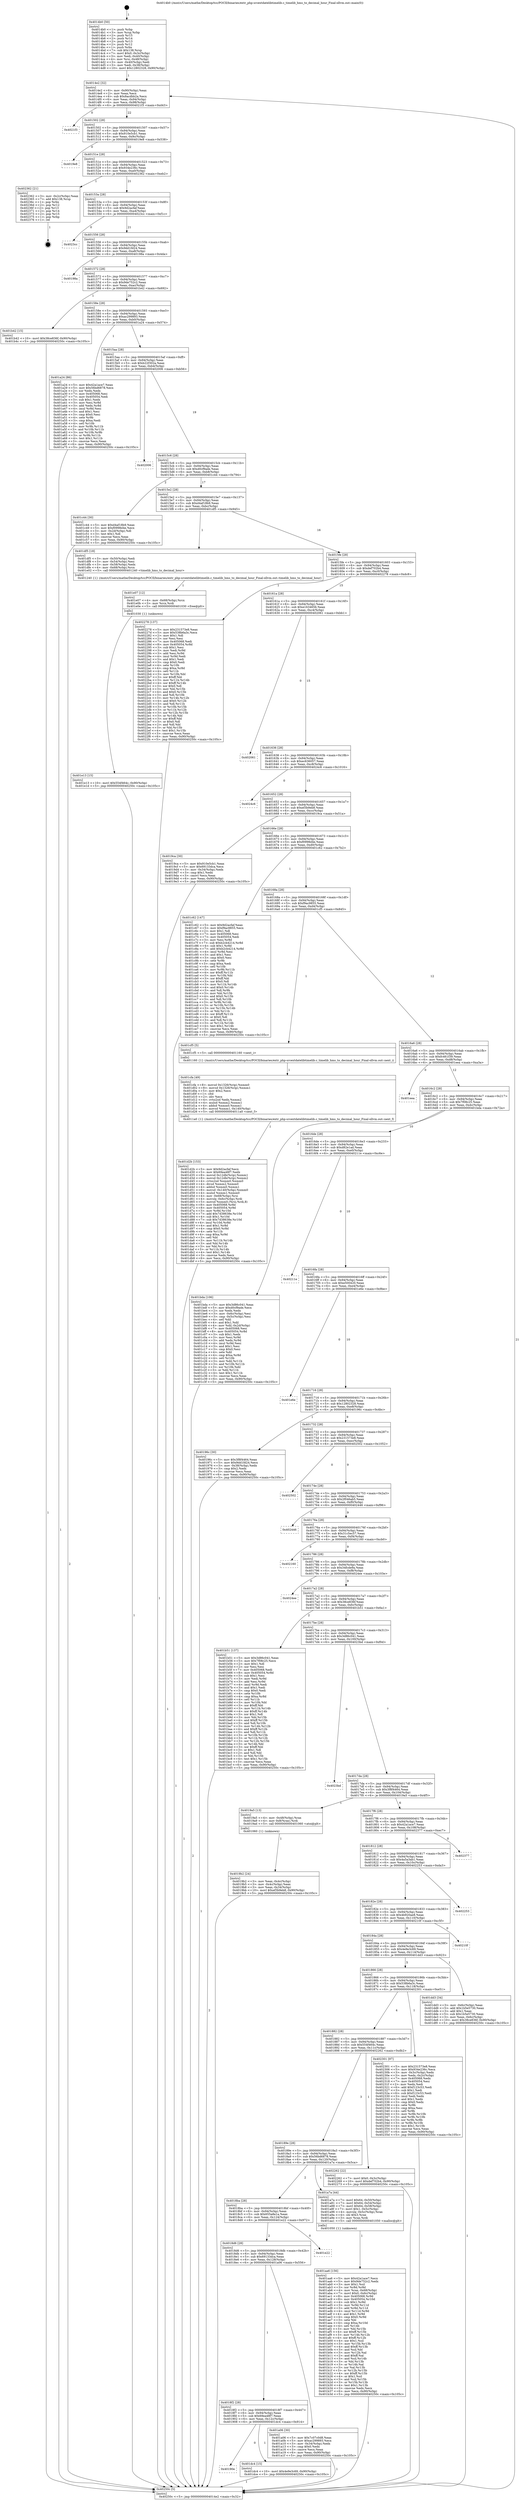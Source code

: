 digraph "0x4014b0" {
  label = "0x4014b0 (/mnt/c/Users/mathe/Desktop/tcc/POCII/binaries/extr_php-srcextdatelibtimelib.c_timelib_hms_to_decimal_hour_Final-ollvm.out::main(0))"
  labelloc = "t"
  node[shape=record]

  Entry [label="",width=0.3,height=0.3,shape=circle,fillcolor=black,style=filled]
  "0x4014e2" [label="{
     0x4014e2 [32]\l
     | [instrs]\l
     &nbsp;&nbsp;0x4014e2 \<+6\>: mov -0x90(%rbp),%eax\l
     &nbsp;&nbsp;0x4014e8 \<+2\>: mov %eax,%ecx\l
     &nbsp;&nbsp;0x4014ea \<+6\>: sub $0x8acdbb2a,%ecx\l
     &nbsp;&nbsp;0x4014f0 \<+6\>: mov %eax,-0x94(%rbp)\l
     &nbsp;&nbsp;0x4014f6 \<+6\>: mov %ecx,-0x98(%rbp)\l
     &nbsp;&nbsp;0x4014fc \<+6\>: je 00000000004021f3 \<main+0xd43\>\l
  }"]
  "0x4021f3" [label="{
     0x4021f3\l
  }", style=dashed]
  "0x401502" [label="{
     0x401502 [28]\l
     | [instrs]\l
     &nbsp;&nbsp;0x401502 \<+5\>: jmp 0000000000401507 \<main+0x57\>\l
     &nbsp;&nbsp;0x401507 \<+6\>: mov -0x94(%rbp),%eax\l
     &nbsp;&nbsp;0x40150d \<+5\>: sub $0x910e5cb1,%eax\l
     &nbsp;&nbsp;0x401512 \<+6\>: mov %eax,-0x9c(%rbp)\l
     &nbsp;&nbsp;0x401518 \<+6\>: je 00000000004019e8 \<main+0x538\>\l
  }"]
  Exit [label="",width=0.3,height=0.3,shape=circle,fillcolor=black,style=filled,peripheries=2]
  "0x4019e8" [label="{
     0x4019e8\l
  }", style=dashed]
  "0x40151e" [label="{
     0x40151e [28]\l
     | [instrs]\l
     &nbsp;&nbsp;0x40151e \<+5\>: jmp 0000000000401523 \<main+0x73\>\l
     &nbsp;&nbsp;0x401523 \<+6\>: mov -0x94(%rbp),%eax\l
     &nbsp;&nbsp;0x401529 \<+5\>: sub $0x934e236c,%eax\l
     &nbsp;&nbsp;0x40152e \<+6\>: mov %eax,-0xa0(%rbp)\l
     &nbsp;&nbsp;0x401534 \<+6\>: je 0000000000402362 \<main+0xeb2\>\l
  }"]
  "0x401e13" [label="{
     0x401e13 [15]\l
     | [instrs]\l
     &nbsp;&nbsp;0x401e13 \<+10\>: movl $0x554f464c,-0x90(%rbp)\l
     &nbsp;&nbsp;0x401e1d \<+5\>: jmp 000000000040250c \<main+0x105c\>\l
  }"]
  "0x402362" [label="{
     0x402362 [21]\l
     | [instrs]\l
     &nbsp;&nbsp;0x402362 \<+3\>: mov -0x2c(%rbp),%eax\l
     &nbsp;&nbsp;0x402365 \<+7\>: add $0x138,%rsp\l
     &nbsp;&nbsp;0x40236c \<+1\>: pop %rbx\l
     &nbsp;&nbsp;0x40236d \<+2\>: pop %r12\l
     &nbsp;&nbsp;0x40236f \<+2\>: pop %r13\l
     &nbsp;&nbsp;0x402371 \<+2\>: pop %r14\l
     &nbsp;&nbsp;0x402373 \<+2\>: pop %r15\l
     &nbsp;&nbsp;0x402375 \<+1\>: pop %rbp\l
     &nbsp;&nbsp;0x402376 \<+1\>: ret\l
  }"]
  "0x40153a" [label="{
     0x40153a [28]\l
     | [instrs]\l
     &nbsp;&nbsp;0x40153a \<+5\>: jmp 000000000040153f \<main+0x8f\>\l
     &nbsp;&nbsp;0x40153f \<+6\>: mov -0x94(%rbp),%eax\l
     &nbsp;&nbsp;0x401545 \<+5\>: sub $0x9d2acfaf,%eax\l
     &nbsp;&nbsp;0x40154a \<+6\>: mov %eax,-0xa4(%rbp)\l
     &nbsp;&nbsp;0x401550 \<+6\>: je 00000000004023cc \<main+0xf1c\>\l
  }"]
  "0x401e07" [label="{
     0x401e07 [12]\l
     | [instrs]\l
     &nbsp;&nbsp;0x401e07 \<+4\>: mov -0x68(%rbp),%rcx\l
     &nbsp;&nbsp;0x401e0b \<+3\>: mov %rcx,%rdi\l
     &nbsp;&nbsp;0x401e0e \<+5\>: call 0000000000401030 \<free@plt\>\l
     | [calls]\l
     &nbsp;&nbsp;0x401030 \{1\} (unknown)\l
  }"]
  "0x4023cc" [label="{
     0x4023cc\l
  }", style=dashed]
  "0x401556" [label="{
     0x401556 [28]\l
     | [instrs]\l
     &nbsp;&nbsp;0x401556 \<+5\>: jmp 000000000040155b \<main+0xab\>\l
     &nbsp;&nbsp;0x40155b \<+6\>: mov -0x94(%rbp),%eax\l
     &nbsp;&nbsp;0x401561 \<+5\>: sub $0x9dd1fd24,%eax\l
     &nbsp;&nbsp;0x401566 \<+6\>: mov %eax,-0xa8(%rbp)\l
     &nbsp;&nbsp;0x40156c \<+6\>: je 000000000040198a \<main+0x4da\>\l
  }"]
  "0x40190e" [label="{
     0x40190e\l
  }", style=dashed]
  "0x40198a" [label="{
     0x40198a\l
  }", style=dashed]
  "0x401572" [label="{
     0x401572 [28]\l
     | [instrs]\l
     &nbsp;&nbsp;0x401572 \<+5\>: jmp 0000000000401577 \<main+0xc7\>\l
     &nbsp;&nbsp;0x401577 \<+6\>: mov -0x94(%rbp),%eax\l
     &nbsp;&nbsp;0x40157d \<+5\>: sub $0x9de752c2,%eax\l
     &nbsp;&nbsp;0x401582 \<+6\>: mov %eax,-0xac(%rbp)\l
     &nbsp;&nbsp;0x401588 \<+6\>: je 0000000000401b42 \<main+0x692\>\l
  }"]
  "0x401dc4" [label="{
     0x401dc4 [15]\l
     | [instrs]\l
     &nbsp;&nbsp;0x401dc4 \<+10\>: movl $0x4e9e3c69,-0x90(%rbp)\l
     &nbsp;&nbsp;0x401dce \<+5\>: jmp 000000000040250c \<main+0x105c\>\l
  }"]
  "0x401b42" [label="{
     0x401b42 [15]\l
     | [instrs]\l
     &nbsp;&nbsp;0x401b42 \<+10\>: movl $0x38ce836f,-0x90(%rbp)\l
     &nbsp;&nbsp;0x401b4c \<+5\>: jmp 000000000040250c \<main+0x105c\>\l
  }"]
  "0x40158e" [label="{
     0x40158e [28]\l
     | [instrs]\l
     &nbsp;&nbsp;0x40158e \<+5\>: jmp 0000000000401593 \<main+0xe3\>\l
     &nbsp;&nbsp;0x401593 \<+6\>: mov -0x94(%rbp),%eax\l
     &nbsp;&nbsp;0x401599 \<+5\>: sub $0xac299893,%eax\l
     &nbsp;&nbsp;0x40159e \<+6\>: mov %eax,-0xb0(%rbp)\l
     &nbsp;&nbsp;0x4015a4 \<+6\>: je 0000000000401a24 \<main+0x574\>\l
  }"]
  "0x401d2b" [label="{
     0x401d2b [153]\l
     | [instrs]\l
     &nbsp;&nbsp;0x401d2b \<+5\>: mov $0x9d2acfaf,%ecx\l
     &nbsp;&nbsp;0x401d30 \<+5\>: mov $0x69ea48f7,%edx\l
     &nbsp;&nbsp;0x401d35 \<+8\>: movsd 0x12db(%rip),%xmm1\l
     &nbsp;&nbsp;0x401d3d \<+8\>: movsd 0x12db(%rip),%xmm2\l
     &nbsp;&nbsp;0x401d45 \<+4\>: cvtss2sd %xmm0,%xmm0\l
     &nbsp;&nbsp;0x401d49 \<+4\>: divsd %xmm2,%xmm0\l
     &nbsp;&nbsp;0x401d4d \<+4\>: addsd %xmm0,%xmm1\l
     &nbsp;&nbsp;0x401d51 \<+8\>: movsd -0x140(%rbp),%xmm0\l
     &nbsp;&nbsp;0x401d59 \<+4\>: mulsd %xmm1,%xmm0\l
     &nbsp;&nbsp;0x401d5d \<+4\>: mov -0x68(%rbp),%rsi\l
     &nbsp;&nbsp;0x401d61 \<+4\>: movslq -0x6c(%rbp),%rdi\l
     &nbsp;&nbsp;0x401d65 \<+5\>: movsd %xmm0,(%rsi,%rdi,8)\l
     &nbsp;&nbsp;0x401d6a \<+8\>: mov 0x405068,%r8d\l
     &nbsp;&nbsp;0x401d72 \<+8\>: mov 0x405054,%r9d\l
     &nbsp;&nbsp;0x401d7a \<+3\>: mov %r8d,%r10d\l
     &nbsp;&nbsp;0x401d7d \<+7\>: add $0x7d38638e,%r10d\l
     &nbsp;&nbsp;0x401d84 \<+4\>: sub $0x1,%r10d\l
     &nbsp;&nbsp;0x401d88 \<+7\>: sub $0x7d38638e,%r10d\l
     &nbsp;&nbsp;0x401d8f \<+4\>: imul %r10d,%r8d\l
     &nbsp;&nbsp;0x401d93 \<+4\>: and $0x1,%r8d\l
     &nbsp;&nbsp;0x401d97 \<+4\>: cmp $0x0,%r8d\l
     &nbsp;&nbsp;0x401d9b \<+4\>: sete %r11b\l
     &nbsp;&nbsp;0x401d9f \<+4\>: cmp $0xa,%r9d\l
     &nbsp;&nbsp;0x401da3 \<+3\>: setl %bl\l
     &nbsp;&nbsp;0x401da6 \<+3\>: mov %r11b,%r14b\l
     &nbsp;&nbsp;0x401da9 \<+3\>: and %bl,%r14b\l
     &nbsp;&nbsp;0x401dac \<+3\>: xor %bl,%r11b\l
     &nbsp;&nbsp;0x401daf \<+3\>: or %r11b,%r14b\l
     &nbsp;&nbsp;0x401db2 \<+4\>: test $0x1,%r14b\l
     &nbsp;&nbsp;0x401db6 \<+3\>: cmovne %edx,%ecx\l
     &nbsp;&nbsp;0x401db9 \<+6\>: mov %ecx,-0x90(%rbp)\l
     &nbsp;&nbsp;0x401dbf \<+5\>: jmp 000000000040250c \<main+0x105c\>\l
  }"]
  "0x401a24" [label="{
     0x401a24 [86]\l
     | [instrs]\l
     &nbsp;&nbsp;0x401a24 \<+5\>: mov $0x42a1ace7,%eax\l
     &nbsp;&nbsp;0x401a29 \<+5\>: mov $0x56bd6878,%ecx\l
     &nbsp;&nbsp;0x401a2e \<+2\>: xor %edx,%edx\l
     &nbsp;&nbsp;0x401a30 \<+7\>: mov 0x405068,%esi\l
     &nbsp;&nbsp;0x401a37 \<+7\>: mov 0x405054,%edi\l
     &nbsp;&nbsp;0x401a3e \<+3\>: sub $0x1,%edx\l
     &nbsp;&nbsp;0x401a41 \<+3\>: mov %esi,%r8d\l
     &nbsp;&nbsp;0x401a44 \<+3\>: add %edx,%r8d\l
     &nbsp;&nbsp;0x401a47 \<+4\>: imul %r8d,%esi\l
     &nbsp;&nbsp;0x401a4b \<+3\>: and $0x1,%esi\l
     &nbsp;&nbsp;0x401a4e \<+3\>: cmp $0x0,%esi\l
     &nbsp;&nbsp;0x401a51 \<+4\>: sete %r9b\l
     &nbsp;&nbsp;0x401a55 \<+3\>: cmp $0xa,%edi\l
     &nbsp;&nbsp;0x401a58 \<+4\>: setl %r10b\l
     &nbsp;&nbsp;0x401a5c \<+3\>: mov %r9b,%r11b\l
     &nbsp;&nbsp;0x401a5f \<+3\>: and %r10b,%r11b\l
     &nbsp;&nbsp;0x401a62 \<+3\>: xor %r10b,%r9b\l
     &nbsp;&nbsp;0x401a65 \<+3\>: or %r9b,%r11b\l
     &nbsp;&nbsp;0x401a68 \<+4\>: test $0x1,%r11b\l
     &nbsp;&nbsp;0x401a6c \<+3\>: cmovne %ecx,%eax\l
     &nbsp;&nbsp;0x401a6f \<+6\>: mov %eax,-0x90(%rbp)\l
     &nbsp;&nbsp;0x401a75 \<+5\>: jmp 000000000040250c \<main+0x105c\>\l
  }"]
  "0x4015aa" [label="{
     0x4015aa [28]\l
     | [instrs]\l
     &nbsp;&nbsp;0x4015aa \<+5\>: jmp 00000000004015af \<main+0xff\>\l
     &nbsp;&nbsp;0x4015af \<+6\>: mov -0x94(%rbp),%eax\l
     &nbsp;&nbsp;0x4015b5 \<+5\>: sub $0xb22f302a,%eax\l
     &nbsp;&nbsp;0x4015ba \<+6\>: mov %eax,-0xb4(%rbp)\l
     &nbsp;&nbsp;0x4015c0 \<+6\>: je 0000000000402006 \<main+0xb56\>\l
  }"]
  "0x401cfa" [label="{
     0x401cfa [49]\l
     | [instrs]\l
     &nbsp;&nbsp;0x401cfa \<+8\>: movsd 0x1326(%rip),%xmm0\l
     &nbsp;&nbsp;0x401d02 \<+8\>: movsd 0x1326(%rip),%xmm1\l
     &nbsp;&nbsp;0x401d0a \<+5\>: mov $0x2,%ecx\l
     &nbsp;&nbsp;0x401d0f \<+1\>: cltd\l
     &nbsp;&nbsp;0x401d10 \<+2\>: idiv %ecx\l
     &nbsp;&nbsp;0x401d12 \<+4\>: cvtsi2sd %edx,%xmm2\l
     &nbsp;&nbsp;0x401d16 \<+4\>: mulsd %xmm2,%xmm1\l
     &nbsp;&nbsp;0x401d1a \<+4\>: addsd %xmm0,%xmm1\l
     &nbsp;&nbsp;0x401d1e \<+8\>: movsd %xmm1,-0x140(%rbp)\l
     &nbsp;&nbsp;0x401d26 \<+5\>: call 00000000004011a0 \<next_f\>\l
     | [calls]\l
     &nbsp;&nbsp;0x4011a0 \{1\} (/mnt/c/Users/mathe/Desktop/tcc/POCII/binaries/extr_php-srcextdatelibtimelib.c_timelib_hms_to_decimal_hour_Final-ollvm.out::next_f)\l
  }"]
  "0x402006" [label="{
     0x402006\l
  }", style=dashed]
  "0x4015c6" [label="{
     0x4015c6 [28]\l
     | [instrs]\l
     &nbsp;&nbsp;0x4015c6 \<+5\>: jmp 00000000004015cb \<main+0x11b\>\l
     &nbsp;&nbsp;0x4015cb \<+6\>: mov -0x94(%rbp),%eax\l
     &nbsp;&nbsp;0x4015d1 \<+5\>: sub $0xd0cf9ade,%eax\l
     &nbsp;&nbsp;0x4015d6 \<+6\>: mov %eax,-0xb8(%rbp)\l
     &nbsp;&nbsp;0x4015dc \<+6\>: je 0000000000401c44 \<main+0x794\>\l
  }"]
  "0x401aa6" [label="{
     0x401aa6 [156]\l
     | [instrs]\l
     &nbsp;&nbsp;0x401aa6 \<+5\>: mov $0x42a1ace7,%ecx\l
     &nbsp;&nbsp;0x401aab \<+5\>: mov $0x9de752c2,%edx\l
     &nbsp;&nbsp;0x401ab0 \<+3\>: mov $0x1,%sil\l
     &nbsp;&nbsp;0x401ab3 \<+3\>: xor %r8d,%r8d\l
     &nbsp;&nbsp;0x401ab6 \<+4\>: mov %rax,-0x68(%rbp)\l
     &nbsp;&nbsp;0x401aba \<+7\>: movl $0x0,-0x6c(%rbp)\l
     &nbsp;&nbsp;0x401ac1 \<+8\>: mov 0x405068,%r9d\l
     &nbsp;&nbsp;0x401ac9 \<+8\>: mov 0x405054,%r10d\l
     &nbsp;&nbsp;0x401ad1 \<+4\>: sub $0x1,%r8d\l
     &nbsp;&nbsp;0x401ad5 \<+3\>: mov %r9d,%r11d\l
     &nbsp;&nbsp;0x401ad8 \<+3\>: add %r8d,%r11d\l
     &nbsp;&nbsp;0x401adb \<+4\>: imul %r11d,%r9d\l
     &nbsp;&nbsp;0x401adf \<+4\>: and $0x1,%r9d\l
     &nbsp;&nbsp;0x401ae3 \<+4\>: cmp $0x0,%r9d\l
     &nbsp;&nbsp;0x401ae7 \<+3\>: sete %bl\l
     &nbsp;&nbsp;0x401aea \<+4\>: cmp $0xa,%r10d\l
     &nbsp;&nbsp;0x401aee \<+4\>: setl %r14b\l
     &nbsp;&nbsp;0x401af2 \<+3\>: mov %bl,%r15b\l
     &nbsp;&nbsp;0x401af5 \<+4\>: xor $0xff,%r15b\l
     &nbsp;&nbsp;0x401af9 \<+3\>: mov %r14b,%r12b\l
     &nbsp;&nbsp;0x401afc \<+4\>: xor $0xff,%r12b\l
     &nbsp;&nbsp;0x401b00 \<+4\>: xor $0x1,%sil\l
     &nbsp;&nbsp;0x401b04 \<+3\>: mov %r15b,%r13b\l
     &nbsp;&nbsp;0x401b07 \<+4\>: and $0xff,%r13b\l
     &nbsp;&nbsp;0x401b0b \<+3\>: and %sil,%bl\l
     &nbsp;&nbsp;0x401b0e \<+3\>: mov %r12b,%al\l
     &nbsp;&nbsp;0x401b11 \<+2\>: and $0xff,%al\l
     &nbsp;&nbsp;0x401b13 \<+3\>: and %sil,%r14b\l
     &nbsp;&nbsp;0x401b16 \<+3\>: or %bl,%r13b\l
     &nbsp;&nbsp;0x401b19 \<+3\>: or %r14b,%al\l
     &nbsp;&nbsp;0x401b1c \<+3\>: xor %al,%r13b\l
     &nbsp;&nbsp;0x401b1f \<+3\>: or %r12b,%r15b\l
     &nbsp;&nbsp;0x401b22 \<+4\>: xor $0xff,%r15b\l
     &nbsp;&nbsp;0x401b26 \<+4\>: or $0x1,%sil\l
     &nbsp;&nbsp;0x401b2a \<+3\>: and %sil,%r15b\l
     &nbsp;&nbsp;0x401b2d \<+3\>: or %r15b,%r13b\l
     &nbsp;&nbsp;0x401b30 \<+4\>: test $0x1,%r13b\l
     &nbsp;&nbsp;0x401b34 \<+3\>: cmovne %edx,%ecx\l
     &nbsp;&nbsp;0x401b37 \<+6\>: mov %ecx,-0x90(%rbp)\l
     &nbsp;&nbsp;0x401b3d \<+5\>: jmp 000000000040250c \<main+0x105c\>\l
  }"]
  "0x401c44" [label="{
     0x401c44 [30]\l
     | [instrs]\l
     &nbsp;&nbsp;0x401c44 \<+5\>: mov $0xd4af18b9,%eax\l
     &nbsp;&nbsp;0x401c49 \<+5\>: mov $0xf0998d4e,%ecx\l
     &nbsp;&nbsp;0x401c4e \<+3\>: mov -0x2d(%rbp),%dl\l
     &nbsp;&nbsp;0x401c51 \<+3\>: test $0x1,%dl\l
     &nbsp;&nbsp;0x401c54 \<+3\>: cmovne %ecx,%eax\l
     &nbsp;&nbsp;0x401c57 \<+6\>: mov %eax,-0x90(%rbp)\l
     &nbsp;&nbsp;0x401c5d \<+5\>: jmp 000000000040250c \<main+0x105c\>\l
  }"]
  "0x4015e2" [label="{
     0x4015e2 [28]\l
     | [instrs]\l
     &nbsp;&nbsp;0x4015e2 \<+5\>: jmp 00000000004015e7 \<main+0x137\>\l
     &nbsp;&nbsp;0x4015e7 \<+6\>: mov -0x94(%rbp),%eax\l
     &nbsp;&nbsp;0x4015ed \<+5\>: sub $0xd4af18b9,%eax\l
     &nbsp;&nbsp;0x4015f2 \<+6\>: mov %eax,-0xbc(%rbp)\l
     &nbsp;&nbsp;0x4015f8 \<+6\>: je 0000000000401df5 \<main+0x945\>\l
  }"]
  "0x4018f2" [label="{
     0x4018f2 [28]\l
     | [instrs]\l
     &nbsp;&nbsp;0x4018f2 \<+5\>: jmp 00000000004018f7 \<main+0x447\>\l
     &nbsp;&nbsp;0x4018f7 \<+6\>: mov -0x94(%rbp),%eax\l
     &nbsp;&nbsp;0x4018fd \<+5\>: sub $0x69ea48f7,%eax\l
     &nbsp;&nbsp;0x401902 \<+6\>: mov %eax,-0x12c(%rbp)\l
     &nbsp;&nbsp;0x401908 \<+6\>: je 0000000000401dc4 \<main+0x914\>\l
  }"]
  "0x401df5" [label="{
     0x401df5 [18]\l
     | [instrs]\l
     &nbsp;&nbsp;0x401df5 \<+3\>: mov -0x50(%rbp),%edi\l
     &nbsp;&nbsp;0x401df8 \<+3\>: mov -0x54(%rbp),%esi\l
     &nbsp;&nbsp;0x401dfb \<+3\>: mov -0x58(%rbp),%edx\l
     &nbsp;&nbsp;0x401dfe \<+4\>: mov -0x68(%rbp),%rcx\l
     &nbsp;&nbsp;0x401e02 \<+5\>: call 0000000000401240 \<timelib_hms_to_decimal_hour\>\l
     | [calls]\l
     &nbsp;&nbsp;0x401240 \{1\} (/mnt/c/Users/mathe/Desktop/tcc/POCII/binaries/extr_php-srcextdatelibtimelib.c_timelib_hms_to_decimal_hour_Final-ollvm.out::timelib_hms_to_decimal_hour)\l
  }"]
  "0x4015fe" [label="{
     0x4015fe [28]\l
     | [instrs]\l
     &nbsp;&nbsp;0x4015fe \<+5\>: jmp 0000000000401603 \<main+0x153\>\l
     &nbsp;&nbsp;0x401603 \<+6\>: mov -0x94(%rbp),%eax\l
     &nbsp;&nbsp;0x401609 \<+5\>: sub $0xdef702b4,%eax\l
     &nbsp;&nbsp;0x40160e \<+6\>: mov %eax,-0xc0(%rbp)\l
     &nbsp;&nbsp;0x401614 \<+6\>: je 0000000000402278 \<main+0xdc8\>\l
  }"]
  "0x401a06" [label="{
     0x401a06 [30]\l
     | [instrs]\l
     &nbsp;&nbsp;0x401a06 \<+5\>: mov $0x7c07c0d8,%eax\l
     &nbsp;&nbsp;0x401a0b \<+5\>: mov $0xac299893,%ecx\l
     &nbsp;&nbsp;0x401a10 \<+3\>: mov -0x34(%rbp),%edx\l
     &nbsp;&nbsp;0x401a13 \<+3\>: cmp $0x0,%edx\l
     &nbsp;&nbsp;0x401a16 \<+3\>: cmove %ecx,%eax\l
     &nbsp;&nbsp;0x401a19 \<+6\>: mov %eax,-0x90(%rbp)\l
     &nbsp;&nbsp;0x401a1f \<+5\>: jmp 000000000040250c \<main+0x105c\>\l
  }"]
  "0x402278" [label="{
     0x402278 [137]\l
     | [instrs]\l
     &nbsp;&nbsp;0x402278 \<+5\>: mov $0x231573e8,%eax\l
     &nbsp;&nbsp;0x40227d \<+5\>: mov $0x538b6a3c,%ecx\l
     &nbsp;&nbsp;0x402282 \<+2\>: mov $0x1,%dl\l
     &nbsp;&nbsp;0x402284 \<+2\>: xor %esi,%esi\l
     &nbsp;&nbsp;0x402286 \<+7\>: mov 0x405068,%edi\l
     &nbsp;&nbsp;0x40228d \<+8\>: mov 0x405054,%r8d\l
     &nbsp;&nbsp;0x402295 \<+3\>: sub $0x1,%esi\l
     &nbsp;&nbsp;0x402298 \<+3\>: mov %edi,%r9d\l
     &nbsp;&nbsp;0x40229b \<+3\>: add %esi,%r9d\l
     &nbsp;&nbsp;0x40229e \<+4\>: imul %r9d,%edi\l
     &nbsp;&nbsp;0x4022a2 \<+3\>: and $0x1,%edi\l
     &nbsp;&nbsp;0x4022a5 \<+3\>: cmp $0x0,%edi\l
     &nbsp;&nbsp;0x4022a8 \<+4\>: sete %r10b\l
     &nbsp;&nbsp;0x4022ac \<+4\>: cmp $0xa,%r8d\l
     &nbsp;&nbsp;0x4022b0 \<+4\>: setl %r11b\l
     &nbsp;&nbsp;0x4022b4 \<+3\>: mov %r10b,%bl\l
     &nbsp;&nbsp;0x4022b7 \<+3\>: xor $0xff,%bl\l
     &nbsp;&nbsp;0x4022ba \<+3\>: mov %r11b,%r14b\l
     &nbsp;&nbsp;0x4022bd \<+4\>: xor $0xff,%r14b\l
     &nbsp;&nbsp;0x4022c1 \<+3\>: xor $0x0,%dl\l
     &nbsp;&nbsp;0x4022c4 \<+3\>: mov %bl,%r15b\l
     &nbsp;&nbsp;0x4022c7 \<+4\>: and $0x0,%r15b\l
     &nbsp;&nbsp;0x4022cb \<+3\>: and %dl,%r10b\l
     &nbsp;&nbsp;0x4022ce \<+3\>: mov %r14b,%r12b\l
     &nbsp;&nbsp;0x4022d1 \<+4\>: and $0x0,%r12b\l
     &nbsp;&nbsp;0x4022d5 \<+3\>: and %dl,%r11b\l
     &nbsp;&nbsp;0x4022d8 \<+3\>: or %r10b,%r15b\l
     &nbsp;&nbsp;0x4022db \<+3\>: or %r11b,%r12b\l
     &nbsp;&nbsp;0x4022de \<+3\>: xor %r12b,%r15b\l
     &nbsp;&nbsp;0x4022e1 \<+3\>: or %r14b,%bl\l
     &nbsp;&nbsp;0x4022e4 \<+3\>: xor $0xff,%bl\l
     &nbsp;&nbsp;0x4022e7 \<+3\>: or $0x0,%dl\l
     &nbsp;&nbsp;0x4022ea \<+2\>: and %dl,%bl\l
     &nbsp;&nbsp;0x4022ec \<+3\>: or %bl,%r15b\l
     &nbsp;&nbsp;0x4022ef \<+4\>: test $0x1,%r15b\l
     &nbsp;&nbsp;0x4022f3 \<+3\>: cmovne %ecx,%eax\l
     &nbsp;&nbsp;0x4022f6 \<+6\>: mov %eax,-0x90(%rbp)\l
     &nbsp;&nbsp;0x4022fc \<+5\>: jmp 000000000040250c \<main+0x105c\>\l
  }"]
  "0x40161a" [label="{
     0x40161a [28]\l
     | [instrs]\l
     &nbsp;&nbsp;0x40161a \<+5\>: jmp 000000000040161f \<main+0x16f\>\l
     &nbsp;&nbsp;0x40161f \<+6\>: mov -0x94(%rbp),%eax\l
     &nbsp;&nbsp;0x401625 \<+5\>: sub $0xe1634656,%eax\l
     &nbsp;&nbsp;0x40162a \<+6\>: mov %eax,-0xc4(%rbp)\l
     &nbsp;&nbsp;0x401630 \<+6\>: je 0000000000402061 \<main+0xbb1\>\l
  }"]
  "0x4018d6" [label="{
     0x4018d6 [28]\l
     | [instrs]\l
     &nbsp;&nbsp;0x4018d6 \<+5\>: jmp 00000000004018db \<main+0x42b\>\l
     &nbsp;&nbsp;0x4018db \<+6\>: mov -0x94(%rbp),%eax\l
     &nbsp;&nbsp;0x4018e1 \<+5\>: sub $0x69133dca,%eax\l
     &nbsp;&nbsp;0x4018e6 \<+6\>: mov %eax,-0x128(%rbp)\l
     &nbsp;&nbsp;0x4018ec \<+6\>: je 0000000000401a06 \<main+0x556\>\l
  }"]
  "0x402061" [label="{
     0x402061\l
  }", style=dashed]
  "0x401636" [label="{
     0x401636 [28]\l
     | [instrs]\l
     &nbsp;&nbsp;0x401636 \<+5\>: jmp 000000000040163b \<main+0x18b\>\l
     &nbsp;&nbsp;0x40163b \<+6\>: mov -0x94(%rbp),%eax\l
     &nbsp;&nbsp;0x401641 \<+5\>: sub $0xec636057,%eax\l
     &nbsp;&nbsp;0x401646 \<+6\>: mov %eax,-0xc8(%rbp)\l
     &nbsp;&nbsp;0x40164c \<+6\>: je 00000000004024c6 \<main+0x1016\>\l
  }"]
  "0x401e22" [label="{
     0x401e22\l
  }", style=dashed]
  "0x4024c6" [label="{
     0x4024c6\l
  }", style=dashed]
  "0x401652" [label="{
     0x401652 [28]\l
     | [instrs]\l
     &nbsp;&nbsp;0x401652 \<+5\>: jmp 0000000000401657 \<main+0x1a7\>\l
     &nbsp;&nbsp;0x401657 \<+6\>: mov -0x94(%rbp),%eax\l
     &nbsp;&nbsp;0x40165d \<+5\>: sub $0xef3b9eb8,%eax\l
     &nbsp;&nbsp;0x401662 \<+6\>: mov %eax,-0xcc(%rbp)\l
     &nbsp;&nbsp;0x401668 \<+6\>: je 00000000004019ca \<main+0x51a\>\l
  }"]
  "0x4018ba" [label="{
     0x4018ba [28]\l
     | [instrs]\l
     &nbsp;&nbsp;0x4018ba \<+5\>: jmp 00000000004018bf \<main+0x40f\>\l
     &nbsp;&nbsp;0x4018bf \<+6\>: mov -0x94(%rbp),%eax\l
     &nbsp;&nbsp;0x4018c5 \<+5\>: sub $0x655a8e1a,%eax\l
     &nbsp;&nbsp;0x4018ca \<+6\>: mov %eax,-0x124(%rbp)\l
     &nbsp;&nbsp;0x4018d0 \<+6\>: je 0000000000401e22 \<main+0x972\>\l
  }"]
  "0x4019ca" [label="{
     0x4019ca [30]\l
     | [instrs]\l
     &nbsp;&nbsp;0x4019ca \<+5\>: mov $0x910e5cb1,%eax\l
     &nbsp;&nbsp;0x4019cf \<+5\>: mov $0x69133dca,%ecx\l
     &nbsp;&nbsp;0x4019d4 \<+3\>: mov -0x34(%rbp),%edx\l
     &nbsp;&nbsp;0x4019d7 \<+3\>: cmp $0x1,%edx\l
     &nbsp;&nbsp;0x4019da \<+3\>: cmovl %ecx,%eax\l
     &nbsp;&nbsp;0x4019dd \<+6\>: mov %eax,-0x90(%rbp)\l
     &nbsp;&nbsp;0x4019e3 \<+5\>: jmp 000000000040250c \<main+0x105c\>\l
  }"]
  "0x40166e" [label="{
     0x40166e [28]\l
     | [instrs]\l
     &nbsp;&nbsp;0x40166e \<+5\>: jmp 0000000000401673 \<main+0x1c3\>\l
     &nbsp;&nbsp;0x401673 \<+6\>: mov -0x94(%rbp),%eax\l
     &nbsp;&nbsp;0x401679 \<+5\>: sub $0xf0998d4e,%eax\l
     &nbsp;&nbsp;0x40167e \<+6\>: mov %eax,-0xd0(%rbp)\l
     &nbsp;&nbsp;0x401684 \<+6\>: je 0000000000401c62 \<main+0x7b2\>\l
  }"]
  "0x401a7a" [label="{
     0x401a7a [44]\l
     | [instrs]\l
     &nbsp;&nbsp;0x401a7a \<+7\>: movl $0x64,-0x50(%rbp)\l
     &nbsp;&nbsp;0x401a81 \<+7\>: movl $0x64,-0x54(%rbp)\l
     &nbsp;&nbsp;0x401a88 \<+7\>: movl $0x64,-0x58(%rbp)\l
     &nbsp;&nbsp;0x401a8f \<+7\>: movl $0x1,-0x5c(%rbp)\l
     &nbsp;&nbsp;0x401a96 \<+4\>: movslq -0x5c(%rbp),%rax\l
     &nbsp;&nbsp;0x401a9a \<+4\>: shl $0x3,%rax\l
     &nbsp;&nbsp;0x401a9e \<+3\>: mov %rax,%rdi\l
     &nbsp;&nbsp;0x401aa1 \<+5\>: call 0000000000401050 \<malloc@plt\>\l
     | [calls]\l
     &nbsp;&nbsp;0x401050 \{1\} (unknown)\l
  }"]
  "0x401c62" [label="{
     0x401c62 [147]\l
     | [instrs]\l
     &nbsp;&nbsp;0x401c62 \<+5\>: mov $0x9d2acfaf,%eax\l
     &nbsp;&nbsp;0x401c67 \<+5\>: mov $0xf9ac9855,%ecx\l
     &nbsp;&nbsp;0x401c6c \<+2\>: mov $0x1,%dl\l
     &nbsp;&nbsp;0x401c6e \<+7\>: mov 0x405068,%esi\l
     &nbsp;&nbsp;0x401c75 \<+7\>: mov 0x405054,%edi\l
     &nbsp;&nbsp;0x401c7c \<+3\>: mov %esi,%r8d\l
     &nbsp;&nbsp;0x401c7f \<+7\>: sub $0xb2cb4214,%r8d\l
     &nbsp;&nbsp;0x401c86 \<+4\>: sub $0x1,%r8d\l
     &nbsp;&nbsp;0x401c8a \<+7\>: add $0xb2cb4214,%r8d\l
     &nbsp;&nbsp;0x401c91 \<+4\>: imul %r8d,%esi\l
     &nbsp;&nbsp;0x401c95 \<+3\>: and $0x1,%esi\l
     &nbsp;&nbsp;0x401c98 \<+3\>: cmp $0x0,%esi\l
     &nbsp;&nbsp;0x401c9b \<+4\>: sete %r9b\l
     &nbsp;&nbsp;0x401c9f \<+3\>: cmp $0xa,%edi\l
     &nbsp;&nbsp;0x401ca2 \<+4\>: setl %r10b\l
     &nbsp;&nbsp;0x401ca6 \<+3\>: mov %r9b,%r11b\l
     &nbsp;&nbsp;0x401ca9 \<+4\>: xor $0xff,%r11b\l
     &nbsp;&nbsp;0x401cad \<+3\>: mov %r10b,%bl\l
     &nbsp;&nbsp;0x401cb0 \<+3\>: xor $0xff,%bl\l
     &nbsp;&nbsp;0x401cb3 \<+3\>: xor $0x0,%dl\l
     &nbsp;&nbsp;0x401cb6 \<+3\>: mov %r11b,%r14b\l
     &nbsp;&nbsp;0x401cb9 \<+4\>: and $0x0,%r14b\l
     &nbsp;&nbsp;0x401cbd \<+3\>: and %dl,%r9b\l
     &nbsp;&nbsp;0x401cc0 \<+3\>: mov %bl,%r15b\l
     &nbsp;&nbsp;0x401cc3 \<+4\>: and $0x0,%r15b\l
     &nbsp;&nbsp;0x401cc7 \<+3\>: and %dl,%r10b\l
     &nbsp;&nbsp;0x401cca \<+3\>: or %r9b,%r14b\l
     &nbsp;&nbsp;0x401ccd \<+3\>: or %r10b,%r15b\l
     &nbsp;&nbsp;0x401cd0 \<+3\>: xor %r15b,%r14b\l
     &nbsp;&nbsp;0x401cd3 \<+3\>: or %bl,%r11b\l
     &nbsp;&nbsp;0x401cd6 \<+4\>: xor $0xff,%r11b\l
     &nbsp;&nbsp;0x401cda \<+3\>: or $0x0,%dl\l
     &nbsp;&nbsp;0x401cdd \<+3\>: and %dl,%r11b\l
     &nbsp;&nbsp;0x401ce0 \<+3\>: or %r11b,%r14b\l
     &nbsp;&nbsp;0x401ce3 \<+4\>: test $0x1,%r14b\l
     &nbsp;&nbsp;0x401ce7 \<+3\>: cmovne %ecx,%eax\l
     &nbsp;&nbsp;0x401cea \<+6\>: mov %eax,-0x90(%rbp)\l
     &nbsp;&nbsp;0x401cf0 \<+5\>: jmp 000000000040250c \<main+0x105c\>\l
  }"]
  "0x40168a" [label="{
     0x40168a [28]\l
     | [instrs]\l
     &nbsp;&nbsp;0x40168a \<+5\>: jmp 000000000040168f \<main+0x1df\>\l
     &nbsp;&nbsp;0x40168f \<+6\>: mov -0x94(%rbp),%eax\l
     &nbsp;&nbsp;0x401695 \<+5\>: sub $0xf9ac9855,%eax\l
     &nbsp;&nbsp;0x40169a \<+6\>: mov %eax,-0xd4(%rbp)\l
     &nbsp;&nbsp;0x4016a0 \<+6\>: je 0000000000401cf5 \<main+0x845\>\l
  }"]
  "0x40189e" [label="{
     0x40189e [28]\l
     | [instrs]\l
     &nbsp;&nbsp;0x40189e \<+5\>: jmp 00000000004018a3 \<main+0x3f3\>\l
     &nbsp;&nbsp;0x4018a3 \<+6\>: mov -0x94(%rbp),%eax\l
     &nbsp;&nbsp;0x4018a9 \<+5\>: sub $0x56bd6878,%eax\l
     &nbsp;&nbsp;0x4018ae \<+6\>: mov %eax,-0x120(%rbp)\l
     &nbsp;&nbsp;0x4018b4 \<+6\>: je 0000000000401a7a \<main+0x5ca\>\l
  }"]
  "0x401cf5" [label="{
     0x401cf5 [5]\l
     | [instrs]\l
     &nbsp;&nbsp;0x401cf5 \<+5\>: call 0000000000401160 \<next_i\>\l
     | [calls]\l
     &nbsp;&nbsp;0x401160 \{1\} (/mnt/c/Users/mathe/Desktop/tcc/POCII/binaries/extr_php-srcextdatelibtimelib.c_timelib_hms_to_decimal_hour_Final-ollvm.out::next_i)\l
  }"]
  "0x4016a6" [label="{
     0x4016a6 [28]\l
     | [instrs]\l
     &nbsp;&nbsp;0x4016a6 \<+5\>: jmp 00000000004016ab \<main+0x1fb\>\l
     &nbsp;&nbsp;0x4016ab \<+6\>: mov -0x94(%rbp),%eax\l
     &nbsp;&nbsp;0x4016b1 \<+5\>: sub $0xfc461f39,%eax\l
     &nbsp;&nbsp;0x4016b6 \<+6\>: mov %eax,-0xd8(%rbp)\l
     &nbsp;&nbsp;0x4016bc \<+6\>: je 0000000000401eea \<main+0xa3a\>\l
  }"]
  "0x402262" [label="{
     0x402262 [22]\l
     | [instrs]\l
     &nbsp;&nbsp;0x402262 \<+7\>: movl $0x0,-0x3c(%rbp)\l
     &nbsp;&nbsp;0x402269 \<+10\>: movl $0xdef702b4,-0x90(%rbp)\l
     &nbsp;&nbsp;0x402273 \<+5\>: jmp 000000000040250c \<main+0x105c\>\l
  }"]
  "0x401eea" [label="{
     0x401eea\l
  }", style=dashed]
  "0x4016c2" [label="{
     0x4016c2 [28]\l
     | [instrs]\l
     &nbsp;&nbsp;0x4016c2 \<+5\>: jmp 00000000004016c7 \<main+0x217\>\l
     &nbsp;&nbsp;0x4016c7 \<+6\>: mov -0x94(%rbp),%eax\l
     &nbsp;&nbsp;0x4016cd \<+5\>: sub $0x7f08c25,%eax\l
     &nbsp;&nbsp;0x4016d2 \<+6\>: mov %eax,-0xdc(%rbp)\l
     &nbsp;&nbsp;0x4016d8 \<+6\>: je 0000000000401bda \<main+0x72a\>\l
  }"]
  "0x401882" [label="{
     0x401882 [28]\l
     | [instrs]\l
     &nbsp;&nbsp;0x401882 \<+5\>: jmp 0000000000401887 \<main+0x3d7\>\l
     &nbsp;&nbsp;0x401887 \<+6\>: mov -0x94(%rbp),%eax\l
     &nbsp;&nbsp;0x40188d \<+5\>: sub $0x554f464c,%eax\l
     &nbsp;&nbsp;0x401892 \<+6\>: mov %eax,-0x11c(%rbp)\l
     &nbsp;&nbsp;0x401898 \<+6\>: je 0000000000402262 \<main+0xdb2\>\l
  }"]
  "0x401bda" [label="{
     0x401bda [106]\l
     | [instrs]\l
     &nbsp;&nbsp;0x401bda \<+5\>: mov $0x3d86c041,%eax\l
     &nbsp;&nbsp;0x401bdf \<+5\>: mov $0xd0cf9ade,%ecx\l
     &nbsp;&nbsp;0x401be4 \<+2\>: xor %edx,%edx\l
     &nbsp;&nbsp;0x401be6 \<+3\>: mov -0x6c(%rbp),%esi\l
     &nbsp;&nbsp;0x401be9 \<+3\>: cmp -0x5c(%rbp),%esi\l
     &nbsp;&nbsp;0x401bec \<+4\>: setl %dil\l
     &nbsp;&nbsp;0x401bf0 \<+4\>: and $0x1,%dil\l
     &nbsp;&nbsp;0x401bf4 \<+4\>: mov %dil,-0x2d(%rbp)\l
     &nbsp;&nbsp;0x401bf8 \<+7\>: mov 0x405068,%esi\l
     &nbsp;&nbsp;0x401bff \<+8\>: mov 0x405054,%r8d\l
     &nbsp;&nbsp;0x401c07 \<+3\>: sub $0x1,%edx\l
     &nbsp;&nbsp;0x401c0a \<+3\>: mov %esi,%r9d\l
     &nbsp;&nbsp;0x401c0d \<+3\>: add %edx,%r9d\l
     &nbsp;&nbsp;0x401c10 \<+4\>: imul %r9d,%esi\l
     &nbsp;&nbsp;0x401c14 \<+3\>: and $0x1,%esi\l
     &nbsp;&nbsp;0x401c17 \<+3\>: cmp $0x0,%esi\l
     &nbsp;&nbsp;0x401c1a \<+4\>: sete %dil\l
     &nbsp;&nbsp;0x401c1e \<+4\>: cmp $0xa,%r8d\l
     &nbsp;&nbsp;0x401c22 \<+4\>: setl %r10b\l
     &nbsp;&nbsp;0x401c26 \<+3\>: mov %dil,%r11b\l
     &nbsp;&nbsp;0x401c29 \<+3\>: and %r10b,%r11b\l
     &nbsp;&nbsp;0x401c2c \<+3\>: xor %r10b,%dil\l
     &nbsp;&nbsp;0x401c2f \<+3\>: or %dil,%r11b\l
     &nbsp;&nbsp;0x401c32 \<+4\>: test $0x1,%r11b\l
     &nbsp;&nbsp;0x401c36 \<+3\>: cmovne %ecx,%eax\l
     &nbsp;&nbsp;0x401c39 \<+6\>: mov %eax,-0x90(%rbp)\l
     &nbsp;&nbsp;0x401c3f \<+5\>: jmp 000000000040250c \<main+0x105c\>\l
  }"]
  "0x4016de" [label="{
     0x4016de [28]\l
     | [instrs]\l
     &nbsp;&nbsp;0x4016de \<+5\>: jmp 00000000004016e3 \<main+0x233\>\l
     &nbsp;&nbsp;0x4016e3 \<+6\>: mov -0x94(%rbp),%eax\l
     &nbsp;&nbsp;0x4016e9 \<+5\>: sub $0xd82e1ad,%eax\l
     &nbsp;&nbsp;0x4016ee \<+6\>: mov %eax,-0xe0(%rbp)\l
     &nbsp;&nbsp;0x4016f4 \<+6\>: je 000000000040211e \<main+0xc6e\>\l
  }"]
  "0x402301" [label="{
     0x402301 [97]\l
     | [instrs]\l
     &nbsp;&nbsp;0x402301 \<+5\>: mov $0x231573e8,%eax\l
     &nbsp;&nbsp;0x402306 \<+5\>: mov $0x934e236c,%ecx\l
     &nbsp;&nbsp;0x40230b \<+3\>: mov -0x3c(%rbp),%edx\l
     &nbsp;&nbsp;0x40230e \<+3\>: mov %edx,-0x2c(%rbp)\l
     &nbsp;&nbsp;0x402311 \<+7\>: mov 0x405068,%edx\l
     &nbsp;&nbsp;0x402318 \<+7\>: mov 0x405054,%esi\l
     &nbsp;&nbsp;0x40231f \<+2\>: mov %edx,%edi\l
     &nbsp;&nbsp;0x402321 \<+6\>: add $0xf123c53,%edi\l
     &nbsp;&nbsp;0x402327 \<+3\>: sub $0x1,%edi\l
     &nbsp;&nbsp;0x40232a \<+6\>: sub $0xf123c53,%edi\l
     &nbsp;&nbsp;0x402330 \<+3\>: imul %edi,%edx\l
     &nbsp;&nbsp;0x402333 \<+3\>: and $0x1,%edx\l
     &nbsp;&nbsp;0x402336 \<+3\>: cmp $0x0,%edx\l
     &nbsp;&nbsp;0x402339 \<+4\>: sete %r8b\l
     &nbsp;&nbsp;0x40233d \<+3\>: cmp $0xa,%esi\l
     &nbsp;&nbsp;0x402340 \<+4\>: setl %r9b\l
     &nbsp;&nbsp;0x402344 \<+3\>: mov %r8b,%r10b\l
     &nbsp;&nbsp;0x402347 \<+3\>: and %r9b,%r10b\l
     &nbsp;&nbsp;0x40234a \<+3\>: xor %r9b,%r8b\l
     &nbsp;&nbsp;0x40234d \<+3\>: or %r8b,%r10b\l
     &nbsp;&nbsp;0x402350 \<+4\>: test $0x1,%r10b\l
     &nbsp;&nbsp;0x402354 \<+3\>: cmovne %ecx,%eax\l
     &nbsp;&nbsp;0x402357 \<+6\>: mov %eax,-0x90(%rbp)\l
     &nbsp;&nbsp;0x40235d \<+5\>: jmp 000000000040250c \<main+0x105c\>\l
  }"]
  "0x40211e" [label="{
     0x40211e\l
  }", style=dashed]
  "0x4016fa" [label="{
     0x4016fa [28]\l
     | [instrs]\l
     &nbsp;&nbsp;0x4016fa \<+5\>: jmp 00000000004016ff \<main+0x24f\>\l
     &nbsp;&nbsp;0x4016ff \<+6\>: mov -0x94(%rbp),%eax\l
     &nbsp;&nbsp;0x401705 \<+5\>: sub $0xe500420,%eax\l
     &nbsp;&nbsp;0x40170a \<+6\>: mov %eax,-0xe4(%rbp)\l
     &nbsp;&nbsp;0x401710 \<+6\>: je 0000000000401e6e \<main+0x9be\>\l
  }"]
  "0x401866" [label="{
     0x401866 [28]\l
     | [instrs]\l
     &nbsp;&nbsp;0x401866 \<+5\>: jmp 000000000040186b \<main+0x3bb\>\l
     &nbsp;&nbsp;0x40186b \<+6\>: mov -0x94(%rbp),%eax\l
     &nbsp;&nbsp;0x401871 \<+5\>: sub $0x538b6a3c,%eax\l
     &nbsp;&nbsp;0x401876 \<+6\>: mov %eax,-0x118(%rbp)\l
     &nbsp;&nbsp;0x40187c \<+6\>: je 0000000000402301 \<main+0xe51\>\l
  }"]
  "0x401e6e" [label="{
     0x401e6e\l
  }", style=dashed]
  "0x401716" [label="{
     0x401716 [28]\l
     | [instrs]\l
     &nbsp;&nbsp;0x401716 \<+5\>: jmp 000000000040171b \<main+0x26b\>\l
     &nbsp;&nbsp;0x40171b \<+6\>: mov -0x94(%rbp),%eax\l
     &nbsp;&nbsp;0x401721 \<+5\>: sub $0x12802328,%eax\l
     &nbsp;&nbsp;0x401726 \<+6\>: mov %eax,-0xe8(%rbp)\l
     &nbsp;&nbsp;0x40172c \<+6\>: je 000000000040196c \<main+0x4bc\>\l
  }"]
  "0x401dd3" [label="{
     0x401dd3 [34]\l
     | [instrs]\l
     &nbsp;&nbsp;0x401dd3 \<+3\>: mov -0x6c(%rbp),%eax\l
     &nbsp;&nbsp;0x401dd6 \<+5\>: add $0x1b5e5730,%eax\l
     &nbsp;&nbsp;0x401ddb \<+3\>: add $0x1,%eax\l
     &nbsp;&nbsp;0x401dde \<+5\>: sub $0x1b5e5730,%eax\l
     &nbsp;&nbsp;0x401de3 \<+3\>: mov %eax,-0x6c(%rbp)\l
     &nbsp;&nbsp;0x401de6 \<+10\>: movl $0x38ce836f,-0x90(%rbp)\l
     &nbsp;&nbsp;0x401df0 \<+5\>: jmp 000000000040250c \<main+0x105c\>\l
  }"]
  "0x40196c" [label="{
     0x40196c [30]\l
     | [instrs]\l
     &nbsp;&nbsp;0x40196c \<+5\>: mov $0x3f8f4464,%eax\l
     &nbsp;&nbsp;0x401971 \<+5\>: mov $0x9dd1fd24,%ecx\l
     &nbsp;&nbsp;0x401976 \<+3\>: mov -0x38(%rbp),%edx\l
     &nbsp;&nbsp;0x401979 \<+3\>: cmp $0x2,%edx\l
     &nbsp;&nbsp;0x40197c \<+3\>: cmovne %ecx,%eax\l
     &nbsp;&nbsp;0x40197f \<+6\>: mov %eax,-0x90(%rbp)\l
     &nbsp;&nbsp;0x401985 \<+5\>: jmp 000000000040250c \<main+0x105c\>\l
  }"]
  "0x401732" [label="{
     0x401732 [28]\l
     | [instrs]\l
     &nbsp;&nbsp;0x401732 \<+5\>: jmp 0000000000401737 \<main+0x287\>\l
     &nbsp;&nbsp;0x401737 \<+6\>: mov -0x94(%rbp),%eax\l
     &nbsp;&nbsp;0x40173d \<+5\>: sub $0x231573e8,%eax\l
     &nbsp;&nbsp;0x401742 \<+6\>: mov %eax,-0xec(%rbp)\l
     &nbsp;&nbsp;0x401748 \<+6\>: je 0000000000402502 \<main+0x1052\>\l
  }"]
  "0x40250c" [label="{
     0x40250c [5]\l
     | [instrs]\l
     &nbsp;&nbsp;0x40250c \<+5\>: jmp 00000000004014e2 \<main+0x32\>\l
  }"]
  "0x4014b0" [label="{
     0x4014b0 [50]\l
     | [instrs]\l
     &nbsp;&nbsp;0x4014b0 \<+1\>: push %rbp\l
     &nbsp;&nbsp;0x4014b1 \<+3\>: mov %rsp,%rbp\l
     &nbsp;&nbsp;0x4014b4 \<+2\>: push %r15\l
     &nbsp;&nbsp;0x4014b6 \<+2\>: push %r14\l
     &nbsp;&nbsp;0x4014b8 \<+2\>: push %r13\l
     &nbsp;&nbsp;0x4014ba \<+2\>: push %r12\l
     &nbsp;&nbsp;0x4014bc \<+1\>: push %rbx\l
     &nbsp;&nbsp;0x4014bd \<+7\>: sub $0x138,%rsp\l
     &nbsp;&nbsp;0x4014c4 \<+7\>: movl $0x0,-0x3c(%rbp)\l
     &nbsp;&nbsp;0x4014cb \<+3\>: mov %edi,-0x40(%rbp)\l
     &nbsp;&nbsp;0x4014ce \<+4\>: mov %rsi,-0x48(%rbp)\l
     &nbsp;&nbsp;0x4014d2 \<+3\>: mov -0x40(%rbp),%edi\l
     &nbsp;&nbsp;0x4014d5 \<+3\>: mov %edi,-0x38(%rbp)\l
     &nbsp;&nbsp;0x4014d8 \<+10\>: movl $0x12802328,-0x90(%rbp)\l
  }"]
  "0x40184a" [label="{
     0x40184a [28]\l
     | [instrs]\l
     &nbsp;&nbsp;0x40184a \<+5\>: jmp 000000000040184f \<main+0x39f\>\l
     &nbsp;&nbsp;0x40184f \<+6\>: mov -0x94(%rbp),%eax\l
     &nbsp;&nbsp;0x401855 \<+5\>: sub $0x4e9e3c69,%eax\l
     &nbsp;&nbsp;0x40185a \<+6\>: mov %eax,-0x114(%rbp)\l
     &nbsp;&nbsp;0x401860 \<+6\>: je 0000000000401dd3 \<main+0x923\>\l
  }"]
  "0x402502" [label="{
     0x402502\l
  }", style=dashed]
  "0x40174e" [label="{
     0x40174e [28]\l
     | [instrs]\l
     &nbsp;&nbsp;0x40174e \<+5\>: jmp 0000000000401753 \<main+0x2a3\>\l
     &nbsp;&nbsp;0x401753 \<+6\>: mov -0x94(%rbp),%eax\l
     &nbsp;&nbsp;0x401759 \<+5\>: sub $0x2f046ab5,%eax\l
     &nbsp;&nbsp;0x40175e \<+6\>: mov %eax,-0xf0(%rbp)\l
     &nbsp;&nbsp;0x401764 \<+6\>: je 0000000000402446 \<main+0xf96\>\l
  }"]
  "0x40210f" [label="{
     0x40210f\l
  }", style=dashed]
  "0x402446" [label="{
     0x402446\l
  }", style=dashed]
  "0x40176a" [label="{
     0x40176a [28]\l
     | [instrs]\l
     &nbsp;&nbsp;0x40176a \<+5\>: jmp 000000000040176f \<main+0x2bf\>\l
     &nbsp;&nbsp;0x40176f \<+6\>: mov -0x94(%rbp),%eax\l
     &nbsp;&nbsp;0x401775 \<+5\>: sub $0x31c5ec57,%eax\l
     &nbsp;&nbsp;0x40177a \<+6\>: mov %eax,-0xf4(%rbp)\l
     &nbsp;&nbsp;0x401780 \<+6\>: je 0000000000402160 \<main+0xcb0\>\l
  }"]
  "0x40182e" [label="{
     0x40182e [28]\l
     | [instrs]\l
     &nbsp;&nbsp;0x40182e \<+5\>: jmp 0000000000401833 \<main+0x383\>\l
     &nbsp;&nbsp;0x401833 \<+6\>: mov -0x94(%rbp),%eax\l
     &nbsp;&nbsp;0x401839 \<+5\>: sub $0x4b920ae8,%eax\l
     &nbsp;&nbsp;0x40183e \<+6\>: mov %eax,-0x110(%rbp)\l
     &nbsp;&nbsp;0x401844 \<+6\>: je 000000000040210f \<main+0xc5f\>\l
  }"]
  "0x402160" [label="{
     0x402160\l
  }", style=dashed]
  "0x401786" [label="{
     0x401786 [28]\l
     | [instrs]\l
     &nbsp;&nbsp;0x401786 \<+5\>: jmp 000000000040178b \<main+0x2db\>\l
     &nbsp;&nbsp;0x40178b \<+6\>: mov -0x94(%rbp),%eax\l
     &nbsp;&nbsp;0x401791 \<+5\>: sub $0x34fcde9a,%eax\l
     &nbsp;&nbsp;0x401796 \<+6\>: mov %eax,-0xf8(%rbp)\l
     &nbsp;&nbsp;0x40179c \<+6\>: je 00000000004024ee \<main+0x103e\>\l
  }"]
  "0x402253" [label="{
     0x402253\l
  }", style=dashed]
  "0x4024ee" [label="{
     0x4024ee\l
  }", style=dashed]
  "0x4017a2" [label="{
     0x4017a2 [28]\l
     | [instrs]\l
     &nbsp;&nbsp;0x4017a2 \<+5\>: jmp 00000000004017a7 \<main+0x2f7\>\l
     &nbsp;&nbsp;0x4017a7 \<+6\>: mov -0x94(%rbp),%eax\l
     &nbsp;&nbsp;0x4017ad \<+5\>: sub $0x38ce836f,%eax\l
     &nbsp;&nbsp;0x4017b2 \<+6\>: mov %eax,-0xfc(%rbp)\l
     &nbsp;&nbsp;0x4017b8 \<+6\>: je 0000000000401b51 \<main+0x6a1\>\l
  }"]
  "0x401812" [label="{
     0x401812 [28]\l
     | [instrs]\l
     &nbsp;&nbsp;0x401812 \<+5\>: jmp 0000000000401817 \<main+0x367\>\l
     &nbsp;&nbsp;0x401817 \<+6\>: mov -0x94(%rbp),%eax\l
     &nbsp;&nbsp;0x40181d \<+5\>: sub $0x4a5a3ab1,%eax\l
     &nbsp;&nbsp;0x401822 \<+6\>: mov %eax,-0x10c(%rbp)\l
     &nbsp;&nbsp;0x401828 \<+6\>: je 0000000000402253 \<main+0xda3\>\l
  }"]
  "0x401b51" [label="{
     0x401b51 [137]\l
     | [instrs]\l
     &nbsp;&nbsp;0x401b51 \<+5\>: mov $0x3d86c041,%eax\l
     &nbsp;&nbsp;0x401b56 \<+5\>: mov $0x7f08c25,%ecx\l
     &nbsp;&nbsp;0x401b5b \<+2\>: mov $0x1,%dl\l
     &nbsp;&nbsp;0x401b5d \<+2\>: xor %esi,%esi\l
     &nbsp;&nbsp;0x401b5f \<+7\>: mov 0x405068,%edi\l
     &nbsp;&nbsp;0x401b66 \<+8\>: mov 0x405054,%r8d\l
     &nbsp;&nbsp;0x401b6e \<+3\>: sub $0x1,%esi\l
     &nbsp;&nbsp;0x401b71 \<+3\>: mov %edi,%r9d\l
     &nbsp;&nbsp;0x401b74 \<+3\>: add %esi,%r9d\l
     &nbsp;&nbsp;0x401b77 \<+4\>: imul %r9d,%edi\l
     &nbsp;&nbsp;0x401b7b \<+3\>: and $0x1,%edi\l
     &nbsp;&nbsp;0x401b7e \<+3\>: cmp $0x0,%edi\l
     &nbsp;&nbsp;0x401b81 \<+4\>: sete %r10b\l
     &nbsp;&nbsp;0x401b85 \<+4\>: cmp $0xa,%r8d\l
     &nbsp;&nbsp;0x401b89 \<+4\>: setl %r11b\l
     &nbsp;&nbsp;0x401b8d \<+3\>: mov %r10b,%bl\l
     &nbsp;&nbsp;0x401b90 \<+3\>: xor $0xff,%bl\l
     &nbsp;&nbsp;0x401b93 \<+3\>: mov %r11b,%r14b\l
     &nbsp;&nbsp;0x401b96 \<+4\>: xor $0xff,%r14b\l
     &nbsp;&nbsp;0x401b9a \<+3\>: xor $0x1,%dl\l
     &nbsp;&nbsp;0x401b9d \<+3\>: mov %bl,%r15b\l
     &nbsp;&nbsp;0x401ba0 \<+4\>: and $0xff,%r15b\l
     &nbsp;&nbsp;0x401ba4 \<+3\>: and %dl,%r10b\l
     &nbsp;&nbsp;0x401ba7 \<+3\>: mov %r14b,%r12b\l
     &nbsp;&nbsp;0x401baa \<+4\>: and $0xff,%r12b\l
     &nbsp;&nbsp;0x401bae \<+3\>: and %dl,%r11b\l
     &nbsp;&nbsp;0x401bb1 \<+3\>: or %r10b,%r15b\l
     &nbsp;&nbsp;0x401bb4 \<+3\>: or %r11b,%r12b\l
     &nbsp;&nbsp;0x401bb7 \<+3\>: xor %r12b,%r15b\l
     &nbsp;&nbsp;0x401bba \<+3\>: or %r14b,%bl\l
     &nbsp;&nbsp;0x401bbd \<+3\>: xor $0xff,%bl\l
     &nbsp;&nbsp;0x401bc0 \<+3\>: or $0x1,%dl\l
     &nbsp;&nbsp;0x401bc3 \<+2\>: and %dl,%bl\l
     &nbsp;&nbsp;0x401bc5 \<+3\>: or %bl,%r15b\l
     &nbsp;&nbsp;0x401bc8 \<+4\>: test $0x1,%r15b\l
     &nbsp;&nbsp;0x401bcc \<+3\>: cmovne %ecx,%eax\l
     &nbsp;&nbsp;0x401bcf \<+6\>: mov %eax,-0x90(%rbp)\l
     &nbsp;&nbsp;0x401bd5 \<+5\>: jmp 000000000040250c \<main+0x105c\>\l
  }"]
  "0x4017be" [label="{
     0x4017be [28]\l
     | [instrs]\l
     &nbsp;&nbsp;0x4017be \<+5\>: jmp 00000000004017c3 \<main+0x313\>\l
     &nbsp;&nbsp;0x4017c3 \<+6\>: mov -0x94(%rbp),%eax\l
     &nbsp;&nbsp;0x4017c9 \<+5\>: sub $0x3d86c041,%eax\l
     &nbsp;&nbsp;0x4017ce \<+6\>: mov %eax,-0x100(%rbp)\l
     &nbsp;&nbsp;0x4017d4 \<+6\>: je 00000000004023bd \<main+0xf0d\>\l
  }"]
  "0x402377" [label="{
     0x402377\l
  }", style=dashed]
  "0x4023bd" [label="{
     0x4023bd\l
  }", style=dashed]
  "0x4017da" [label="{
     0x4017da [28]\l
     | [instrs]\l
     &nbsp;&nbsp;0x4017da \<+5\>: jmp 00000000004017df \<main+0x32f\>\l
     &nbsp;&nbsp;0x4017df \<+6\>: mov -0x94(%rbp),%eax\l
     &nbsp;&nbsp;0x4017e5 \<+5\>: sub $0x3f8f4464,%eax\l
     &nbsp;&nbsp;0x4017ea \<+6\>: mov %eax,-0x104(%rbp)\l
     &nbsp;&nbsp;0x4017f0 \<+6\>: je 00000000004019a5 \<main+0x4f5\>\l
  }"]
  "0x4019b2" [label="{
     0x4019b2 [24]\l
     | [instrs]\l
     &nbsp;&nbsp;0x4019b2 \<+3\>: mov %eax,-0x4c(%rbp)\l
     &nbsp;&nbsp;0x4019b5 \<+3\>: mov -0x4c(%rbp),%eax\l
     &nbsp;&nbsp;0x4019b8 \<+3\>: mov %eax,-0x34(%rbp)\l
     &nbsp;&nbsp;0x4019bb \<+10\>: movl $0xef3b9eb8,-0x90(%rbp)\l
     &nbsp;&nbsp;0x4019c5 \<+5\>: jmp 000000000040250c \<main+0x105c\>\l
  }"]
  "0x4019a5" [label="{
     0x4019a5 [13]\l
     | [instrs]\l
     &nbsp;&nbsp;0x4019a5 \<+4\>: mov -0x48(%rbp),%rax\l
     &nbsp;&nbsp;0x4019a9 \<+4\>: mov 0x8(%rax),%rdi\l
     &nbsp;&nbsp;0x4019ad \<+5\>: call 0000000000401060 \<atoi@plt\>\l
     | [calls]\l
     &nbsp;&nbsp;0x401060 \{1\} (unknown)\l
  }"]
  "0x4017f6" [label="{
     0x4017f6 [28]\l
     | [instrs]\l
     &nbsp;&nbsp;0x4017f6 \<+5\>: jmp 00000000004017fb \<main+0x34b\>\l
     &nbsp;&nbsp;0x4017fb \<+6\>: mov -0x94(%rbp),%eax\l
     &nbsp;&nbsp;0x401801 \<+5\>: sub $0x42a1ace7,%eax\l
     &nbsp;&nbsp;0x401806 \<+6\>: mov %eax,-0x108(%rbp)\l
     &nbsp;&nbsp;0x40180c \<+6\>: je 0000000000402377 \<main+0xec7\>\l
  }"]
  Entry -> "0x4014b0" [label=" 1"]
  "0x4014e2" -> "0x4021f3" [label=" 0"]
  "0x4014e2" -> "0x401502" [label=" 22"]
  "0x402362" -> Exit [label=" 1"]
  "0x401502" -> "0x4019e8" [label=" 0"]
  "0x401502" -> "0x40151e" [label=" 22"]
  "0x402301" -> "0x40250c" [label=" 1"]
  "0x40151e" -> "0x402362" [label=" 1"]
  "0x40151e" -> "0x40153a" [label=" 21"]
  "0x402278" -> "0x40250c" [label=" 1"]
  "0x40153a" -> "0x4023cc" [label=" 0"]
  "0x40153a" -> "0x401556" [label=" 21"]
  "0x402262" -> "0x40250c" [label=" 1"]
  "0x401556" -> "0x40198a" [label=" 0"]
  "0x401556" -> "0x401572" [label=" 21"]
  "0x401e13" -> "0x40250c" [label=" 1"]
  "0x401572" -> "0x401b42" [label=" 1"]
  "0x401572" -> "0x40158e" [label=" 20"]
  "0x401e07" -> "0x401e13" [label=" 1"]
  "0x40158e" -> "0x401a24" [label=" 1"]
  "0x40158e" -> "0x4015aa" [label=" 19"]
  "0x401dd3" -> "0x40250c" [label=" 1"]
  "0x4015aa" -> "0x402006" [label=" 0"]
  "0x4015aa" -> "0x4015c6" [label=" 19"]
  "0x401dc4" -> "0x40250c" [label=" 1"]
  "0x4015c6" -> "0x401c44" [label=" 2"]
  "0x4015c6" -> "0x4015e2" [label=" 17"]
  "0x4018f2" -> "0x40190e" [label=" 0"]
  "0x4015e2" -> "0x401df5" [label=" 1"]
  "0x4015e2" -> "0x4015fe" [label=" 16"]
  "0x4018f2" -> "0x401dc4" [label=" 1"]
  "0x4015fe" -> "0x402278" [label=" 1"]
  "0x4015fe" -> "0x40161a" [label=" 15"]
  "0x401df5" -> "0x401e07" [label=" 1"]
  "0x40161a" -> "0x402061" [label=" 0"]
  "0x40161a" -> "0x401636" [label=" 15"]
  "0x401cfa" -> "0x401d2b" [label=" 1"]
  "0x401636" -> "0x4024c6" [label=" 0"]
  "0x401636" -> "0x401652" [label=" 15"]
  "0x401cf5" -> "0x401cfa" [label=" 1"]
  "0x401652" -> "0x4019ca" [label=" 1"]
  "0x401652" -> "0x40166e" [label=" 14"]
  "0x401c44" -> "0x40250c" [label=" 2"]
  "0x40166e" -> "0x401c62" [label=" 1"]
  "0x40166e" -> "0x40168a" [label=" 13"]
  "0x401bda" -> "0x40250c" [label=" 2"]
  "0x40168a" -> "0x401cf5" [label=" 1"]
  "0x40168a" -> "0x4016a6" [label=" 12"]
  "0x401b42" -> "0x40250c" [label=" 1"]
  "0x4016a6" -> "0x401eea" [label=" 0"]
  "0x4016a6" -> "0x4016c2" [label=" 12"]
  "0x401aa6" -> "0x40250c" [label=" 1"]
  "0x4016c2" -> "0x401bda" [label=" 2"]
  "0x4016c2" -> "0x4016de" [label=" 10"]
  "0x401a24" -> "0x40250c" [label=" 1"]
  "0x4016de" -> "0x40211e" [label=" 0"]
  "0x4016de" -> "0x4016fa" [label=" 10"]
  "0x401a06" -> "0x40250c" [label=" 1"]
  "0x4016fa" -> "0x401e6e" [label=" 0"]
  "0x4016fa" -> "0x401716" [label=" 10"]
  "0x4018d6" -> "0x401a06" [label=" 1"]
  "0x401716" -> "0x40196c" [label=" 1"]
  "0x401716" -> "0x401732" [label=" 9"]
  "0x40196c" -> "0x40250c" [label=" 1"]
  "0x4014b0" -> "0x4014e2" [label=" 1"]
  "0x40250c" -> "0x4014e2" [label=" 21"]
  "0x401d2b" -> "0x40250c" [label=" 1"]
  "0x401732" -> "0x402502" [label=" 0"]
  "0x401732" -> "0x40174e" [label=" 9"]
  "0x4018ba" -> "0x401e22" [label=" 0"]
  "0x40174e" -> "0x402446" [label=" 0"]
  "0x40174e" -> "0x40176a" [label=" 9"]
  "0x401c62" -> "0x40250c" [label=" 1"]
  "0x40176a" -> "0x402160" [label=" 0"]
  "0x40176a" -> "0x401786" [label=" 9"]
  "0x40189e" -> "0x401a7a" [label=" 1"]
  "0x401786" -> "0x4024ee" [label=" 0"]
  "0x401786" -> "0x4017a2" [label=" 9"]
  "0x401b51" -> "0x40250c" [label=" 2"]
  "0x4017a2" -> "0x401b51" [label=" 2"]
  "0x4017a2" -> "0x4017be" [label=" 7"]
  "0x401882" -> "0x402262" [label=" 1"]
  "0x4017be" -> "0x4023bd" [label=" 0"]
  "0x4017be" -> "0x4017da" [label=" 7"]
  "0x401a7a" -> "0x401aa6" [label=" 1"]
  "0x4017da" -> "0x4019a5" [label=" 1"]
  "0x4017da" -> "0x4017f6" [label=" 6"]
  "0x4019a5" -> "0x4019b2" [label=" 1"]
  "0x4019b2" -> "0x40250c" [label=" 1"]
  "0x4019ca" -> "0x40250c" [label=" 1"]
  "0x401866" -> "0x401882" [label=" 4"]
  "0x4017f6" -> "0x402377" [label=" 0"]
  "0x4017f6" -> "0x401812" [label=" 6"]
  "0x401882" -> "0x40189e" [label=" 3"]
  "0x401812" -> "0x402253" [label=" 0"]
  "0x401812" -> "0x40182e" [label=" 6"]
  "0x40189e" -> "0x4018ba" [label=" 2"]
  "0x40182e" -> "0x40210f" [label=" 0"]
  "0x40182e" -> "0x40184a" [label=" 6"]
  "0x4018ba" -> "0x4018d6" [label=" 2"]
  "0x40184a" -> "0x401dd3" [label=" 1"]
  "0x40184a" -> "0x401866" [label=" 5"]
  "0x4018d6" -> "0x4018f2" [label=" 1"]
  "0x401866" -> "0x402301" [label=" 1"]
}
